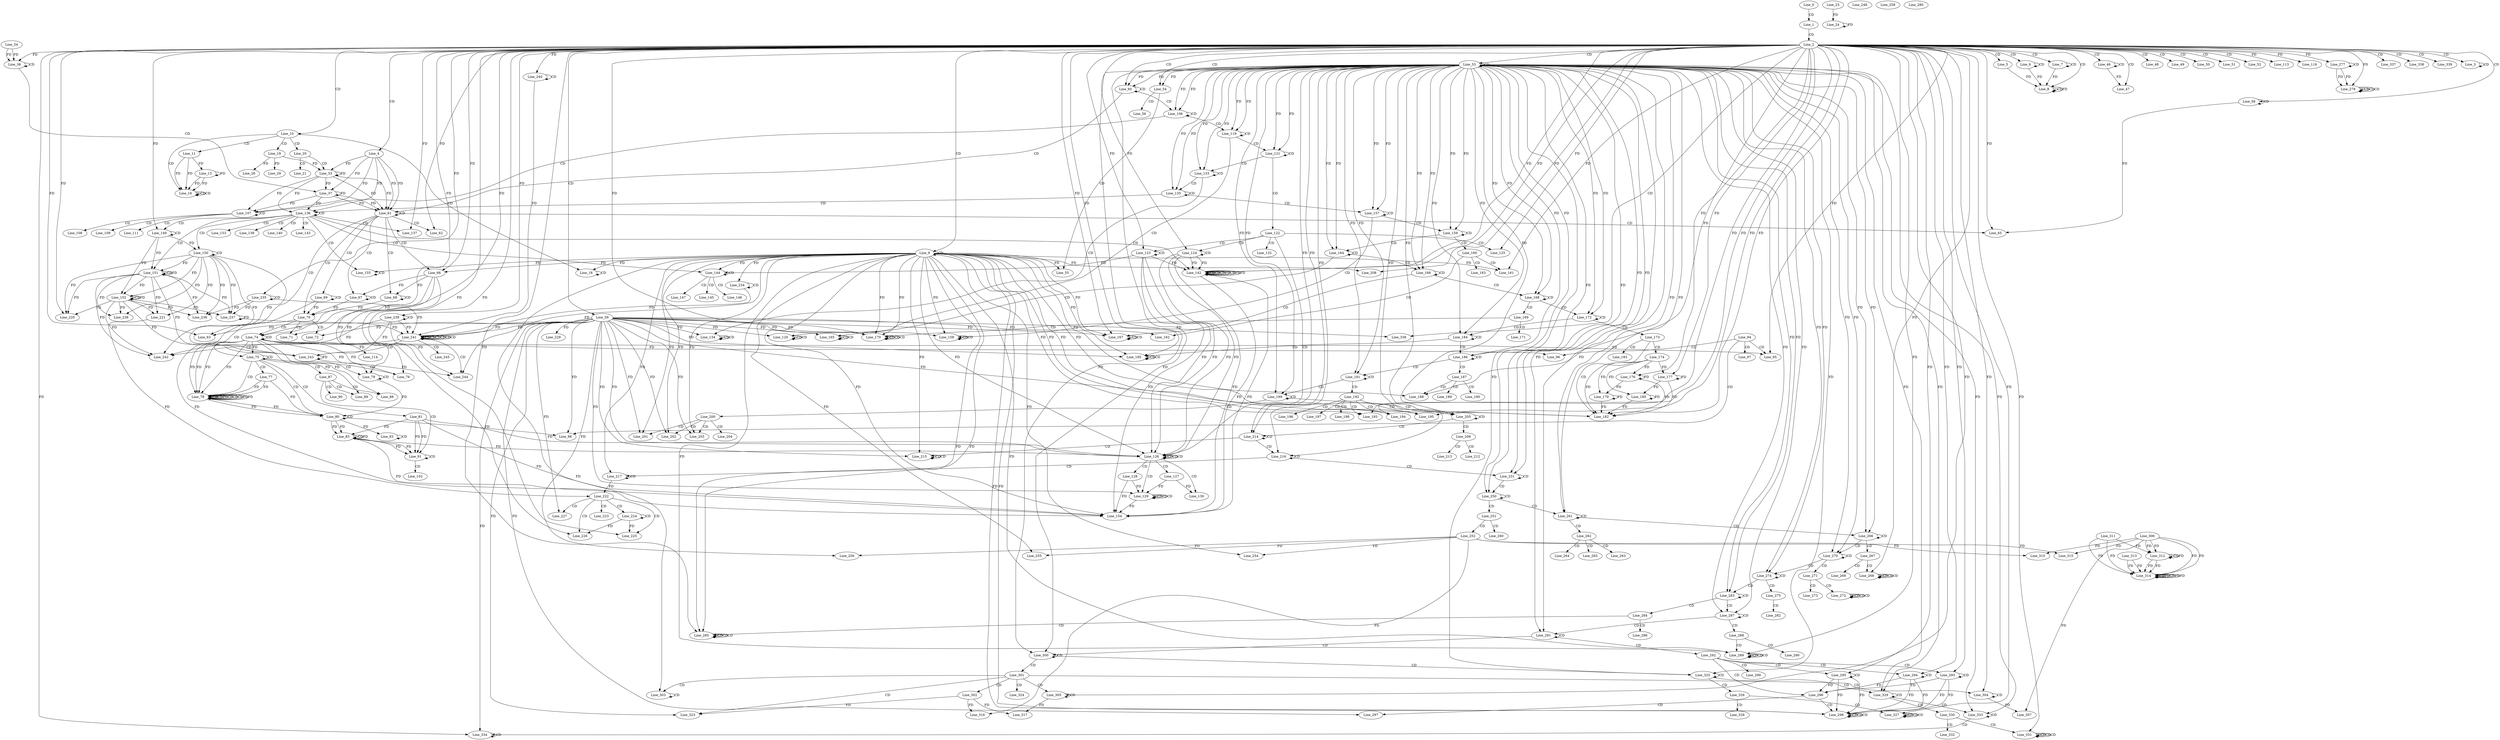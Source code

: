 digraph G {
  Line_0;
  Line_1;
  Line_2;
  Line_3;
  Line_3;
  Line_4;
  Line_5;
  Line_6;
  Line_6;
  Line_7;
  Line_7;
  Line_7;
  Line_8;
  Line_8;
  Line_8;
  Line_9;
  Line_9;
  Line_10;
  Line_11;
  Line_13;
  Line_16;
  Line_16;
  Line_16;
  Line_18;
  Line_18;
  Line_18;
  Line_19;
  Line_20;
  Line_21;
  Line_23;
  Line_24;
  Line_24;
  Line_26;
  Line_29;
  Line_33;
  Line_33;
  Line_34;
  Line_36;
  Line_36;
  Line_36;
  Line_37;
  Line_46;
  Line_46;
  Line_47;
  Line_47;
  Line_48;
  Line_49;
  Line_50;
  Line_51;
  Line_52;
  Line_53;
  Line_53;
  Line_54;
  Line_55;
  Line_56;
  Line_58;
  Line_58;
  Line_59;
  Line_59;
  Line_60;
  Line_60;
  Line_61;
  Line_61;
  Line_62;
  Line_62;
  Line_63;
  Line_65;
  Line_65;
  Line_66;
  Line_66;
  Line_66;
  Line_67;
  Line_67;
  Line_68;
  Line_68;
  Line_69;
  Line_69;
  Line_70;
  Line_70;
  Line_70;
  Line_70;
  Line_70;
  Line_71;
  Line_71;
  Line_72;
  Line_74;
  Line_74;
  Line_74;
  Line_74;
  Line_74;
  Line_75;
  Line_75;
  Line_76;
  Line_76;
  Line_76;
  Line_77;
  Line_78;
  Line_78;
  Line_78;
  Line_78;
  Line_78;
  Line_78;
  Line_78;
  Line_78;
  Line_78;
  Line_78;
  Line_78;
  Line_78;
  Line_79;
  Line_79;
  Line_79;
  Line_80;
  Line_80;
  Line_81;
  Line_83;
  Line_83;
  Line_83;
  Line_87;
  Line_88;
  Line_88;
  Line_88;
  Line_89;
  Line_89;
  Line_89;
  Line_89;
  Line_90;
  Line_91;
  Line_91;
  Line_93;
  Line_93;
  Line_93;
  Line_93;
  Line_94;
  Line_95;
  Line_95;
  Line_95;
  Line_95;
  Line_95;
  Line_96;
  Line_97;
  Line_98;
  Line_98;
  Line_102;
  Line_102;
  Line_106;
  Line_106;
  Line_107;
  Line_107;
  Line_108;
  Line_108;
  Line_109;
  Line_111;
  Line_111;
  Line_113;
  Line_114;
  Line_116;
  Line_119;
  Line_119;
  Line_120;
  Line_120;
  Line_120;
  Line_121;
  Line_121;
  Line_122;
  Line_123;
  Line_123;
  Line_124;
  Line_124;
  Line_125;
  Line_126;
  Line_126;
  Line_126;
  Line_126;
  Line_126;
  Line_126;
  Line_126;
  Line_127;
  Line_128;
  Line_129;
  Line_129;
  Line_129;
  Line_129;
  Line_130;
  Line_132;
  Line_133;
  Line_133;
  Line_134;
  Line_134;
  Line_134;
  Line_135;
  Line_135;
  Line_136;
  Line_136;
  Line_137;
  Line_137;
  Line_138;
  Line_140;
  Line_142;
  Line_142;
  Line_142;
  Line_142;
  Line_142;
  Line_142;
  Line_142;
  Line_143;
  Line_144;
  Line_144;
  Line_144;
  Line_144;
  Line_145;
  Line_146;
  Line_147;
  Line_149;
  Line_149;
  Line_150;
  Line_150;
  Line_151;
  Line_151;
  Line_151;
  Line_152;
  Line_152;
  Line_152;
  Line_153;
  Line_154;
  Line_155;
  Line_155;
  Line_157;
  Line_157;
  Line_158;
  Line_158;
  Line_158;
  Line_158;
  Line_159;
  Line_159;
  Line_160;
  Line_161;
  Line_161;
  Line_162;
  Line_163;
  Line_164;
  Line_164;
  Line_165;
  Line_165;
  Line_165;
  Line_166;
  Line_166;
  Line_167;
  Line_167;
  Line_167;
  Line_167;
  Line_167;
  Line_168;
  Line_168;
  Line_169;
  Line_170;
  Line_170;
  Line_170;
  Line_170;
  Line_170;
  Line_170;
  Line_171;
  Line_172;
  Line_172;
  Line_173;
  Line_174;
  Line_176;
  Line_176;
  Line_176;
  Line_177;
  Line_177;
  Line_177;
  Line_179;
  Line_180;
  Line_180;
  Line_182;
  Line_182;
  Line_182;
  Line_182;
  Line_183;
  Line_184;
  Line_184;
  Line_185;
  Line_185;
  Line_185;
  Line_185;
  Line_185;
  Line_186;
  Line_186;
  Line_187;
  Line_188;
  Line_188;
  Line_188;
  Line_189;
  Line_190;
  Line_191;
  Line_191;
  Line_192;
  Line_193;
  Line_193;
  Line_194;
  Line_194;
  Line_195;
  Line_195;
  Line_196;
  Line_197;
  Line_198;
  Line_199;
  Line_199;
  Line_200;
  Line_201;
  Line_201;
  Line_202;
  Line_202;
  Line_203;
  Line_203;
  Line_204;
  Line_205;
  Line_205;
  Line_206;
  Line_208;
  Line_208;
  Line_212;
  Line_213;
  Line_214;
  Line_214;
  Line_215;
  Line_215;
  Line_215;
  Line_215;
  Line_216;
  Line_216;
  Line_217;
  Line_217;
  Line_220;
  Line_220;
  Line_221;
  Line_222;
  Line_222;
  Line_221;
  Line_222;
  Line_223;
  Line_224;
  Line_224;
  Line_225;
  Line_225;
  Line_226;
  Line_226;
  Line_226;
  Line_227;
  Line_229;
  Line_231;
  Line_231;
  Line_234;
  Line_234;
  Line_235;
  Line_235;
  Line_236;
  Line_236;
  Line_237;
  Line_237;
  Line_238;
  Line_239;
  Line_239;
  Line_240;
  Line_240;
  Line_241;
  Line_241;
  Line_241;
  Line_241;
  Line_241;
  Line_241;
  Line_241;
  Line_241;
  Line_241;
  Line_242;
  Line_242;
  Line_243;
  Line_243;
  Line_244;
  Line_245;
  Line_248;
  Line_250;
  Line_250;
  Line_251;
  Line_252;
  Line_254;
  Line_254;
  Line_255;
  Line_255;
  Line_256;
  Line_256;
  Line_258;
  Line_260;
  Line_261;
  Line_261;
  Line_262;
  Line_263;
  Line_264;
  Line_265;
  Line_266;
  Line_266;
  Line_267;
  Line_268;
  Line_268;
  Line_268;
  Line_268;
  Line_268;
  Line_268;
  Line_269;
  Line_270;
  Line_270;
  Line_271;
  Line_272;
  Line_272;
  Line_272;
  Line_272;
  Line_273;
  Line_274;
  Line_274;
  Line_275;
  Line_277;
  Line_277;
  Line_277;
  Line_278;
  Line_278;
  Line_278;
  Line_278;
  Line_278;
  Line_278;
  Line_280;
  Line_282;
  Line_283;
  Line_283;
  Line_284;
  Line_285;
  Line_285;
  Line_285;
  Line_285;
  Line_285;
  Line_286;
  Line_287;
  Line_287;
  Line_288;
  Line_289;
  Line_289;
  Line_289;
  Line_289;
  Line_289;
  Line_289;
  Line_289;
  Line_289;
  Line_290;
  Line_291;
  Line_291;
  Line_292;
  Line_293;
  Line_293;
  Line_294;
  Line_294;
  Line_295;
  Line_295;
  Line_296;
  Line_296;
  Line_296;
  Line_296;
  Line_297;
  Line_298;
  Line_298;
  Line_298;
  Line_298;
  Line_299;
  Line_300;
  Line_300;
  Line_301;
  Line_302;
  Line_303;
  Line_303;
  Line_303;
  Line_304;
  Line_304;
  Line_305;
  Line_305;
  Line_305;
  Line_307;
  Line_307;
  Line_306;
  Line_307;
  Line_307;
  Line_307;
  Line_307;
  Line_310;
  Line_310;
  Line_312;
  Line_312;
  Line_312;
  Line_312;
  Line_311;
  Line_312;
  Line_312;
  Line_314;
  Line_314;
  Line_314;
  Line_313;
  Line_314;
  Line_314;
  Line_314;
  Line_315;
  Line_315;
  Line_316;
  Line_317;
  Line_317;
  Line_323;
  Line_323;
  Line_324;
  Line_325;
  Line_325;
  Line_326;
  Line_327;
  Line_327;
  Line_327;
  Line_327;
  Line_327;
  Line_328;
  Line_329;
  Line_329;
  Line_330;
  Line_331;
  Line_331;
  Line_331;
  Line_331;
  Line_331;
  Line_331;
  Line_331;
  Line_332;
  Line_333;
  Line_333;
  Line_334;
  Line_334;
  Line_334;
  Line_334;
  Line_334;
  Line_334;
  Line_336;
  Line_337;
  Line_338;
  Line_339;
  Line_0 -> Line_1 [ label="CD" ];
  Line_1 -> Line_2 [ label="CD" ];
  Line_2 -> Line_3 [ label="CD" ];
  Line_3 -> Line_3 [ label="CD" ];
  Line_2 -> Line_4 [ label="CD" ];
  Line_2 -> Line_5 [ label="CD" ];
  Line_2 -> Line_6 [ label="CD" ];
  Line_6 -> Line_6 [ label="CD" ];
  Line_2 -> Line_7 [ label="CD" ];
  Line_7 -> Line_7 [ label="CD" ];
  Line_2 -> Line_8 [ label="CD" ];
  Line_6 -> Line_8 [ label="FD" ];
  Line_7 -> Line_8 [ label="FD" ];
  Line_8 -> Line_8 [ label="CD" ];
  Line_5 -> Line_8 [ label="FD" ];
  Line_8 -> Line_8 [ label="FD" ];
  Line_2 -> Line_9 [ label="CD" ];
  Line_9 -> Line_9 [ label="CD" ];
  Line_2 -> Line_10 [ label="CD" ];
  Line_10 -> Line_11 [ label="CD" ];
  Line_11 -> Line_13 [ label="FD" ];
  Line_13 -> Line_13 [ label="FD" ];
  Line_10 -> Line_16 [ label="CD" ];
  Line_11 -> Line_16 [ label="FD" ];
  Line_13 -> Line_16 [ label="FD" ];
  Line_16 -> Line_16 [ label="CD" ];
  Line_11 -> Line_16 [ label="FD" ];
  Line_13 -> Line_16 [ label="FD" ];
  Line_16 -> Line_16 [ label="CD" ];
  Line_10 -> Line_18 [ label="CD" ];
  Line_18 -> Line_18 [ label="CD" ];
  Line_9 -> Line_18 [ label="FD" ];
  Line_10 -> Line_19 [ label="CD" ];
  Line_10 -> Line_20 [ label="CD" ];
  Line_20 -> Line_21 [ label="CD" ];
  Line_23 -> Line_24 [ label="FD" ];
  Line_24 -> Line_24 [ label="FD" ];
  Line_19 -> Line_26 [ label="FD" ];
  Line_19 -> Line_29 [ label="FD" ];
  Line_20 -> Line_33 [ label="CD" ];
  Line_4 -> Line_33 [ label="FD" ];
  Line_33 -> Line_33 [ label="FD" ];
  Line_19 -> Line_33 [ label="FD" ];
  Line_34 -> Line_36 [ label="FD" ];
  Line_36 -> Line_36 [ label="CD" ];
  Line_34 -> Line_36 [ label="FD" ];
  Line_2 -> Line_36 [ label="FD" ];
  Line_36 -> Line_37 [ label="CD" ];
  Line_4 -> Line_37 [ label="FD" ];
  Line_33 -> Line_37 [ label="FD" ];
  Line_37 -> Line_37 [ label="FD" ];
  Line_2 -> Line_46 [ label="CD" ];
  Line_46 -> Line_46 [ label="CD" ];
  Line_2 -> Line_47 [ label="CD" ];
  Line_46 -> Line_47 [ label="FD" ];
  Line_2 -> Line_48 [ label="CD" ];
  Line_2 -> Line_49 [ label="CD" ];
  Line_2 -> Line_50 [ label="CD" ];
  Line_2 -> Line_51 [ label="CD" ];
  Line_2 -> Line_52 [ label="CD" ];
  Line_2 -> Line_53 [ label="CD" ];
  Line_53 -> Line_53 [ label="CD" ];
  Line_2 -> Line_54 [ label="CD" ];
  Line_53 -> Line_54 [ label="FD" ];
  Line_54 -> Line_55 [ label="CD" ];
  Line_9 -> Line_55 [ label="FD" ];
  Line_54 -> Line_56 [ label="CD" ];
  Line_2 -> Line_58 [ label="CD" ];
  Line_58 -> Line_58 [ label="CD" ];
  Line_2 -> Line_59 [ label="CD" ];
  Line_2 -> Line_60 [ label="CD" ];
  Line_53 -> Line_60 [ label="FD" ];
  Line_60 -> Line_60 [ label="CD" ];
  Line_53 -> Line_60 [ label="FD" ];
  Line_60 -> Line_61 [ label="CD" ];
  Line_4 -> Line_61 [ label="FD" ];
  Line_33 -> Line_61 [ label="FD" ];
  Line_37 -> Line_61 [ label="FD" ];
  Line_61 -> Line_61 [ label="CD" ];
  Line_4 -> Line_61 [ label="FD" ];
  Line_33 -> Line_61 [ label="FD" ];
  Line_37 -> Line_61 [ label="FD" ];
  Line_61 -> Line_62 [ label="CD" ];
  Line_2 -> Line_62 [ label="FD" ];
  Line_61 -> Line_63 [ label="CD" ];
  Line_2 -> Line_63 [ label="FD" ];
  Line_59 -> Line_63 [ label="FD" ];
  Line_61 -> Line_65 [ label="CD" ];
  Line_58 -> Line_65 [ label="FD" ];
  Line_2 -> Line_65 [ label="FD" ];
  Line_61 -> Line_66 [ label="CD" ];
  Line_9 -> Line_66 [ label="FD" ];
  Line_2 -> Line_66 [ label="FD" ];
  Line_61 -> Line_67 [ label="CD" ];
  Line_67 -> Line_67 [ label="CD" ];
  Line_66 -> Line_67 [ label="FD" ];
  Line_61 -> Line_68 [ label="CD" ];
  Line_68 -> Line_68 [ label="CD" ];
  Line_66 -> Line_68 [ label="FD" ];
  Line_61 -> Line_69 [ label="CD" ];
  Line_69 -> Line_69 [ label="CD" ];
  Line_61 -> Line_70 [ label="CD" ];
  Line_67 -> Line_70 [ label="FD" ];
  Line_69 -> Line_70 [ label="FD" ];
  Line_68 -> Line_70 [ label="FD" ];
  Line_70 -> Line_71 [ label="CD" ];
  Line_2 -> Line_71 [ label="FD" ];
  Line_70 -> Line_72 [ label="CD" ];
  Line_59 -> Line_72 [ label="FD" ];
  Line_70 -> Line_74 [ label="CD" ];
  Line_74 -> Line_74 [ label="CD" ];
  Line_2 -> Line_74 [ label="FD" ];
  Line_66 -> Line_74 [ label="FD" ];
  Line_70 -> Line_75 [ label="CD" ];
  Line_74 -> Line_75 [ label="FD" ];
  Line_75 -> Line_75 [ label="CD" ];
  Line_75 -> Line_76 [ label="CD" ];
  Line_74 -> Line_76 [ label="FD" ];
  Line_66 -> Line_76 [ label="FD" ];
  Line_75 -> Line_77 [ label="CD" ];
  Line_75 -> Line_78 [ label="CD" ];
  Line_78 -> Line_78 [ label="CD" ];
  Line_74 -> Line_78 [ label="FD" ];
  Line_78 -> Line_78 [ label="CD" ];
  Line_77 -> Line_78 [ label="FD" ];
  Line_78 -> Line_78 [ label="FD" ];
  Line_74 -> Line_78 [ label="FD" ];
  Line_78 -> Line_78 [ label="CD" ];
  Line_78 -> Line_78 [ label="CD" ];
  Line_74 -> Line_78 [ label="FD" ];
  Line_78 -> Line_78 [ label="CD" ];
  Line_77 -> Line_78 [ label="FD" ];
  Line_78 -> Line_78 [ label="FD" ];
  Line_78 -> Line_78 [ label="FD" ];
  Line_74 -> Line_78 [ label="FD" ];
  Line_75 -> Line_79 [ label="CD" ];
  Line_79 -> Line_79 [ label="CD" ];
  Line_66 -> Line_79 [ label="FD" ];
  Line_74 -> Line_79 [ label="FD" ];
  Line_75 -> Line_80 [ label="CD" ];
  Line_80 -> Line_80 [ label="CD" ];
  Line_79 -> Line_80 [ label="FD" ];
  Line_77 -> Line_80 [ label="FD" ];
  Line_78 -> Line_80 [ label="FD" ];
  Line_78 -> Line_80 [ label="FD" ];
  Line_75 -> Line_81 [ label="CD" ];
  Line_80 -> Line_83 [ label="FD" ];
  Line_83 -> Line_83 [ label="CD" ];
  Line_81 -> Line_83 [ label="FD" ];
  Line_83 -> Line_83 [ label="FD" ];
  Line_80 -> Line_83 [ label="FD" ];
  Line_75 -> Line_87 [ label="CD" ];
  Line_87 -> Line_88 [ label="CD" ];
  Line_74 -> Line_88 [ label="FD" ];
  Line_87 -> Line_89 [ label="CD" ];
  Line_74 -> Line_89 [ label="FD" ];
  Line_87 -> Line_90 [ label="CD" ];
  Line_87 -> Line_91 [ label="CD" ];
  Line_81 -> Line_91 [ label="FD" ];
  Line_83 -> Line_91 [ label="FD" ];
  Line_91 -> Line_91 [ label="CD" ];
  Line_81 -> Line_91 [ label="FD" ];
  Line_83 -> Line_91 [ label="FD" ];
  Line_93 -> Line_93 [ label="CD" ];
  Line_80 -> Line_93 [ label="FD" ];
  Line_94 -> Line_95 [ label="CD" ];
  Line_2 -> Line_95 [ label="FD" ];
  Line_74 -> Line_95 [ label="FD" ];
  Line_94 -> Line_96 [ label="CD" ];
  Line_74 -> Line_96 [ label="FD" ];
  Line_94 -> Line_97 [ label="CD" ];
  Line_94 -> Line_98 [ label="CD" ];
  Line_59 -> Line_98 [ label="FD" ];
  Line_80 -> Line_98 [ label="FD" ];
  Line_91 -> Line_102 [ label="CD" ];
  Line_60 -> Line_106 [ label="CD" ];
  Line_53 -> Line_106 [ label="FD" ];
  Line_106 -> Line_106 [ label="CD" ];
  Line_53 -> Line_106 [ label="FD" ];
  Line_106 -> Line_107 [ label="CD" ];
  Line_107 -> Line_107 [ label="CD" ];
  Line_4 -> Line_107 [ label="FD" ];
  Line_33 -> Line_107 [ label="FD" ];
  Line_37 -> Line_107 [ label="FD" ];
  Line_107 -> Line_108 [ label="CD" ];
  Line_107 -> Line_109 [ label="CD" ];
  Line_107 -> Line_111 [ label="CD" ];
  Line_2 -> Line_113 [ label="FD" ];
  Line_74 -> Line_114 [ label="FD" ];
  Line_2 -> Line_116 [ label="FD" ];
  Line_106 -> Line_119 [ label="CD" ];
  Line_53 -> Line_119 [ label="FD" ];
  Line_119 -> Line_119 [ label="CD" ];
  Line_53 -> Line_119 [ label="FD" ];
  Line_119 -> Line_120 [ label="CD" ];
  Line_120 -> Line_120 [ label="CD" ];
  Line_59 -> Line_120 [ label="FD" ];
  Line_120 -> Line_120 [ label="CD" ];
  Line_119 -> Line_121 [ label="CD" ];
  Line_53 -> Line_121 [ label="FD" ];
  Line_121 -> Line_121 [ label="CD" ];
  Line_53 -> Line_121 [ label="FD" ];
  Line_121 -> Line_122 [ label="CD" ];
  Line_122 -> Line_123 [ label="CD" ];
  Line_123 -> Line_123 [ label="CD" ];
  Line_2 -> Line_123 [ label="FD" ];
  Line_122 -> Line_124 [ label="CD" ];
  Line_124 -> Line_124 [ label="CD" ];
  Line_2 -> Line_124 [ label="FD" ];
  Line_122 -> Line_125 [ label="CD" ];
  Line_2 -> Line_125 [ label="FD" ];
  Line_122 -> Line_126 [ label="CD" ];
  Line_126 -> Line_126 [ label="CD" ];
  Line_123 -> Line_126 [ label="FD" ];
  Line_126 -> Line_126 [ label="CD" ];
  Line_124 -> Line_126 [ label="FD" ];
  Line_126 -> Line_126 [ label="CD" ];
  Line_59 -> Line_126 [ label="FD" ];
  Line_9 -> Line_126 [ label="FD" ];
  Line_123 -> Line_126 [ label="FD" ];
  Line_124 -> Line_126 [ label="FD" ];
  Line_81 -> Line_126 [ label="FD" ];
  Line_83 -> Line_126 [ label="FD" ];
  Line_126 -> Line_127 [ label="CD" ];
  Line_126 -> Line_128 [ label="CD" ];
  Line_126 -> Line_129 [ label="CD" ];
  Line_129 -> Line_129 [ label="CD" ];
  Line_129 -> Line_129 [ label="FD" ];
  Line_128 -> Line_129 [ label="FD" ];
  Line_127 -> Line_129 [ label="FD" ];
  Line_129 -> Line_129 [ label="CD" ];
  Line_59 -> Line_129 [ label="FD" ];
  Line_126 -> Line_130 [ label="CD" ];
  Line_127 -> Line_130 [ label="FD" ];
  Line_122 -> Line_132 [ label="CD" ];
  Line_121 -> Line_133 [ label="CD" ];
  Line_53 -> Line_133 [ label="FD" ];
  Line_133 -> Line_133 [ label="CD" ];
  Line_53 -> Line_133 [ label="FD" ];
  Line_133 -> Line_134 [ label="CD" ];
  Line_134 -> Line_134 [ label="CD" ];
  Line_59 -> Line_134 [ label="FD" ];
  Line_134 -> Line_134 [ label="CD" ];
  Line_133 -> Line_135 [ label="CD" ];
  Line_53 -> Line_135 [ label="FD" ];
  Line_135 -> Line_135 [ label="CD" ];
  Line_53 -> Line_135 [ label="FD" ];
  Line_135 -> Line_136 [ label="CD" ];
  Line_136 -> Line_136 [ label="CD" ];
  Line_4 -> Line_136 [ label="FD" ];
  Line_33 -> Line_136 [ label="FD" ];
  Line_37 -> Line_136 [ label="FD" ];
  Line_136 -> Line_137 [ label="CD" ];
  Line_2 -> Line_137 [ label="FD" ];
  Line_136 -> Line_138 [ label="CD" ];
  Line_136 -> Line_140 [ label="CD" ];
  Line_136 -> Line_142 [ label="CD" ];
  Line_142 -> Line_142 [ label="CD" ];
  Line_142 -> Line_142 [ label="CD" ];
  Line_123 -> Line_142 [ label="FD" ];
  Line_142 -> Line_142 [ label="CD" ];
  Line_124 -> Line_142 [ label="FD" ];
  Line_142 -> Line_142 [ label="FD" ];
  Line_2 -> Line_142 [ label="FD" ];
  Line_142 -> Line_142 [ label="CD" ];
  Line_124 -> Line_142 [ label="FD" ];
  Line_142 -> Line_142 [ label="FD" ];
  Line_142 -> Line_142 [ label="FD" ];
  Line_2 -> Line_142 [ label="FD" ];
  Line_136 -> Line_143 [ label="CD" ];
  Line_136 -> Line_144 [ label="CD" ];
  Line_144 -> Line_144 [ label="CD" ];
  Line_123 -> Line_144 [ label="FD" ];
  Line_9 -> Line_144 [ label="FD" ];
  Line_144 -> Line_145 [ label="CD" ];
  Line_144 -> Line_146 [ label="CD" ];
  Line_144 -> Line_147 [ label="CD" ];
  Line_136 -> Line_149 [ label="CD" ];
  Line_149 -> Line_149 [ label="CD" ];
  Line_2 -> Line_149 [ label="FD" ];
  Line_136 -> Line_150 [ label="CD" ];
  Line_150 -> Line_150 [ label="CD" ];
  Line_149 -> Line_150 [ label="FD" ];
  Line_136 -> Line_151 [ label="CD" ];
  Line_151 -> Line_151 [ label="CD" ];
  Line_150 -> Line_151 [ label="FD" ];
  Line_151 -> Line_151 [ label="FD" ];
  Line_149 -> Line_151 [ label="FD" ];
  Line_152 -> Line_152 [ label="CD" ];
  Line_150 -> Line_152 [ label="FD" ];
  Line_151 -> Line_152 [ label="FD" ];
  Line_152 -> Line_152 [ label="FD" ];
  Line_149 -> Line_152 [ label="FD" ];
  Line_136 -> Line_153 [ label="CD" ];
  Line_9 -> Line_154 [ label="FD" ];
  Line_123 -> Line_154 [ label="FD" ];
  Line_124 -> Line_154 [ label="FD" ];
  Line_142 -> Line_154 [ label="FD" ];
  Line_142 -> Line_154 [ label="FD" ];
  Line_129 -> Line_154 [ label="FD" ];
  Line_128 -> Line_154 [ label="FD" ];
  Line_69 -> Line_154 [ label="FD" ];
  Line_81 -> Line_154 [ label="FD" ];
  Line_83 -> Line_154 [ label="FD" ];
  Line_136 -> Line_155 [ label="CD" ];
  Line_155 -> Line_155 [ label="CD" ];
  Line_9 -> Line_155 [ label="FD" ];
  Line_135 -> Line_157 [ label="CD" ];
  Line_53 -> Line_157 [ label="FD" ];
  Line_157 -> Line_157 [ label="CD" ];
  Line_53 -> Line_157 [ label="FD" ];
  Line_157 -> Line_158 [ label="CD" ];
  Line_158 -> Line_158 [ label="CD" ];
  Line_59 -> Line_158 [ label="FD" ];
  Line_9 -> Line_158 [ label="FD" ];
  Line_158 -> Line_158 [ label="CD" ];
  Line_157 -> Line_159 [ label="CD" ];
  Line_53 -> Line_159 [ label="FD" ];
  Line_159 -> Line_159 [ label="CD" ];
  Line_53 -> Line_159 [ label="FD" ];
  Line_159 -> Line_160 [ label="CD" ];
  Line_160 -> Line_161 [ label="CD" ];
  Line_9 -> Line_161 [ label="FD" ];
  Line_2 -> Line_161 [ label="FD" ];
  Line_160 -> Line_162 [ label="CD" ];
  Line_59 -> Line_162 [ label="FD" ];
  Line_160 -> Line_163 [ label="CD" ];
  Line_159 -> Line_164 [ label="CD" ];
  Line_53 -> Line_164 [ label="FD" ];
  Line_164 -> Line_164 [ label="CD" ];
  Line_53 -> Line_164 [ label="FD" ];
  Line_164 -> Line_165 [ label="CD" ];
  Line_165 -> Line_165 [ label="CD" ];
  Line_59 -> Line_165 [ label="FD" ];
  Line_165 -> Line_165 [ label="CD" ];
  Line_164 -> Line_166 [ label="CD" ];
  Line_53 -> Line_166 [ label="FD" ];
  Line_166 -> Line_166 [ label="CD" ];
  Line_53 -> Line_166 [ label="FD" ];
  Line_166 -> Line_167 [ label="CD" ];
  Line_167 -> Line_167 [ label="CD" ];
  Line_59 -> Line_167 [ label="FD" ];
  Line_9 -> Line_167 [ label="FD" ];
  Line_2 -> Line_167 [ label="FD" ];
  Line_167 -> Line_167 [ label="CD" ];
  Line_166 -> Line_168 [ label="CD" ];
  Line_53 -> Line_168 [ label="FD" ];
  Line_168 -> Line_168 [ label="CD" ];
  Line_53 -> Line_168 [ label="FD" ];
  Line_168 -> Line_169 [ label="CD" ];
  Line_169 -> Line_170 [ label="CD" ];
  Line_9 -> Line_170 [ label="FD" ];
  Line_170 -> Line_170 [ label="CD" ];
  Line_9 -> Line_170 [ label="FD" ];
  Line_2 -> Line_170 [ label="FD" ];
  Line_170 -> Line_170 [ label="CD" ];
  Line_170 -> Line_170 [ label="CD" ];
  Line_59 -> Line_170 [ label="FD" ];
  Line_169 -> Line_171 [ label="CD" ];
  Line_168 -> Line_172 [ label="CD" ];
  Line_53 -> Line_172 [ label="FD" ];
  Line_172 -> Line_172 [ label="CD" ];
  Line_53 -> Line_172 [ label="FD" ];
  Line_172 -> Line_173 [ label="CD" ];
  Line_173 -> Line_174 [ label="CD" ];
  Line_174 -> Line_176 [ label="FD" ];
  Line_176 -> Line_176 [ label="FD" ];
  Line_2 -> Line_176 [ label="FD" ];
  Line_174 -> Line_177 [ label="FD" ];
  Line_177 -> Line_177 [ label="FD" ];
  Line_2 -> Line_177 [ label="FD" ];
  Line_174 -> Line_179 [ label="FD" ];
  Line_176 -> Line_179 [ label="FD" ];
  Line_179 -> Line_179 [ label="FD" ];
  Line_174 -> Line_180 [ label="FD" ];
  Line_177 -> Line_180 [ label="FD" ];
  Line_180 -> Line_180 [ label="FD" ];
  Line_173 -> Line_182 [ label="CD" ];
  Line_59 -> Line_182 [ label="FD" ];
  Line_9 -> Line_182 [ label="FD" ];
  Line_174 -> Line_182 [ label="FD" ];
  Line_176 -> Line_182 [ label="FD" ];
  Line_179 -> Line_182 [ label="FD" ];
  Line_177 -> Line_182 [ label="FD" ];
  Line_180 -> Line_182 [ label="FD" ];
  Line_2 -> Line_182 [ label="FD" ];
  Line_173 -> Line_183 [ label="CD" ];
  Line_172 -> Line_184 [ label="CD" ];
  Line_53 -> Line_184 [ label="FD" ];
  Line_184 -> Line_184 [ label="CD" ];
  Line_53 -> Line_184 [ label="FD" ];
  Line_184 -> Line_185 [ label="CD" ];
  Line_185 -> Line_185 [ label="CD" ];
  Line_59 -> Line_185 [ label="FD" ];
  Line_9 -> Line_185 [ label="FD" ];
  Line_2 -> Line_185 [ label="FD" ];
  Line_185 -> Line_185 [ label="CD" ];
  Line_184 -> Line_186 [ label="CD" ];
  Line_53 -> Line_186 [ label="FD" ];
  Line_186 -> Line_186 [ label="CD" ];
  Line_53 -> Line_186 [ label="FD" ];
  Line_186 -> Line_187 [ label="CD" ];
  Line_187 -> Line_188 [ label="CD" ];
  Line_9 -> Line_188 [ label="FD" ];
  Line_2 -> Line_188 [ label="FD" ];
  Line_187 -> Line_189 [ label="CD" ];
  Line_187 -> Line_190 [ label="CD" ];
  Line_186 -> Line_191 [ label="CD" ];
  Line_53 -> Line_191 [ label="FD" ];
  Line_191 -> Line_191 [ label="CD" ];
  Line_53 -> Line_191 [ label="FD" ];
  Line_191 -> Line_192 [ label="CD" ];
  Line_192 -> Line_193 [ label="CD" ];
  Line_9 -> Line_193 [ label="FD" ];
  Line_2 -> Line_193 [ label="FD" ];
  Line_192 -> Line_194 [ label="CD" ];
  Line_9 -> Line_194 [ label="FD" ];
  Line_2 -> Line_194 [ label="FD" ];
  Line_192 -> Line_195 [ label="CD" ];
  Line_9 -> Line_195 [ label="FD" ];
  Line_2 -> Line_195 [ label="FD" ];
  Line_192 -> Line_196 [ label="CD" ];
  Line_192 -> Line_197 [ label="CD" ];
  Line_192 -> Line_198 [ label="CD" ];
  Line_191 -> Line_199 [ label="CD" ];
  Line_53 -> Line_199 [ label="FD" ];
  Line_199 -> Line_199 [ label="CD" ];
  Line_53 -> Line_199 [ label="FD" ];
  Line_199 -> Line_200 [ label="CD" ];
  Line_200 -> Line_201 [ label="CD" ];
  Line_59 -> Line_201 [ label="FD" ];
  Line_9 -> Line_201 [ label="FD" ];
  Line_200 -> Line_202 [ label="CD" ];
  Line_59 -> Line_202 [ label="FD" ];
  Line_9 -> Line_202 [ label="FD" ];
  Line_200 -> Line_203 [ label="CD" ];
  Line_59 -> Line_203 [ label="FD" ];
  Line_9 -> Line_203 [ label="FD" ];
  Line_200 -> Line_204 [ label="CD" ];
  Line_199 -> Line_205 [ label="CD" ];
  Line_53 -> Line_205 [ label="FD" ];
  Line_205 -> Line_205 [ label="CD" ];
  Line_53 -> Line_205 [ label="FD" ];
  Line_205 -> Line_206 [ label="CD" ];
  Line_9 -> Line_208 [ label="FD" ];
  Line_2 -> Line_208 [ label="FD" ];
  Line_206 -> Line_212 [ label="CD" ];
  Line_206 -> Line_213 [ label="CD" ];
  Line_205 -> Line_214 [ label="CD" ];
  Line_53 -> Line_214 [ label="FD" ];
  Line_214 -> Line_214 [ label="CD" ];
  Line_53 -> Line_214 [ label="FD" ];
  Line_214 -> Line_215 [ label="CD" ];
  Line_215 -> Line_215 [ label="CD" ];
  Line_59 -> Line_215 [ label="FD" ];
  Line_9 -> Line_215 [ label="FD" ];
  Line_215 -> Line_215 [ label="CD" ];
  Line_214 -> Line_216 [ label="CD" ];
  Line_53 -> Line_216 [ label="FD" ];
  Line_216 -> Line_216 [ label="CD" ];
  Line_53 -> Line_216 [ label="FD" ];
  Line_216 -> Line_217 [ label="CD" ];
  Line_217 -> Line_217 [ label="CD" ];
  Line_9 -> Line_217 [ label="FD" ];
  Line_150 -> Line_220 [ label="FD" ];
  Line_151 -> Line_220 [ label="FD" ];
  Line_152 -> Line_220 [ label="FD" ];
  Line_2 -> Line_220 [ label="FD" ];
  Line_150 -> Line_221 [ label="FD" ];
  Line_151 -> Line_221 [ label="FD" ];
  Line_152 -> Line_221 [ label="FD" ];
  Line_217 -> Line_222 [ label="FD" ];
  Line_221 -> Line_222 [ label="FD" ];
  Line_222 -> Line_223 [ label="CD" ];
  Line_222 -> Line_224 [ label="CD" ];
  Line_224 -> Line_224 [ label="CD" ];
  Line_222 -> Line_225 [ label="CD" ];
  Line_2 -> Line_225 [ label="FD" ];
  Line_224 -> Line_225 [ label="FD" ];
  Line_222 -> Line_226 [ label="CD" ];
  Line_2 -> Line_226 [ label="FD" ];
  Line_224 -> Line_226 [ label="FD" ];
  Line_222 -> Line_227 [ label="CD" ];
  Line_59 -> Line_227 [ label="FD" ];
  Line_59 -> Line_229 [ label="FD" ];
  Line_216 -> Line_231 [ label="CD" ];
  Line_53 -> Line_231 [ label="FD" ];
  Line_231 -> Line_231 [ label="CD" ];
  Line_53 -> Line_231 [ label="FD" ];
  Line_234 -> Line_234 [ label="CD" ];
  Line_9 -> Line_234 [ label="FD" ];
  Line_235 -> Line_235 [ label="CD" ];
  Line_2 -> Line_235 [ label="FD" ];
  Line_150 -> Line_236 [ label="FD" ];
  Line_151 -> Line_236 [ label="FD" ];
  Line_152 -> Line_236 [ label="FD" ];
  Line_235 -> Line_236 [ label="FD" ];
  Line_235 -> Line_237 [ label="FD" ];
  Line_237 -> Line_237 [ label="FD" ];
  Line_150 -> Line_237 [ label="FD" ];
  Line_151 -> Line_237 [ label="FD" ];
  Line_152 -> Line_237 [ label="FD" ];
  Line_150 -> Line_238 [ label="FD" ];
  Line_151 -> Line_238 [ label="FD" ];
  Line_152 -> Line_238 [ label="FD" ];
  Line_239 -> Line_239 [ label="CD" ];
  Line_2 -> Line_239 [ label="FD" ];
  Line_240 -> Line_240 [ label="CD" ];
  Line_2 -> Line_240 [ label="FD" ];
  Line_241 -> Line_241 [ label="CD" ];
  Line_241 -> Line_241 [ label="CD" ];
  Line_234 -> Line_241 [ label="FD" ];
  Line_235 -> Line_241 [ label="FD" ];
  Line_237 -> Line_241 [ label="FD" ];
  Line_241 -> Line_241 [ label="CD" ];
  Line_59 -> Line_241 [ label="FD" ];
  Line_241 -> Line_241 [ label="CD" ];
  Line_241 -> Line_241 [ label="CD" ];
  Line_239 -> Line_241 [ label="FD" ];
  Line_240 -> Line_241 [ label="FD" ];
  Line_241 -> Line_241 [ label="CD" ];
  Line_59 -> Line_241 [ label="FD" ];
  Line_241 -> Line_242 [ label="CD" ];
  Line_150 -> Line_242 [ label="FD" ];
  Line_151 -> Line_242 [ label="FD" ];
  Line_152 -> Line_242 [ label="FD" ];
  Line_239 -> Line_242 [ label="FD" ];
  Line_241 -> Line_243 [ label="CD" ];
  Line_239 -> Line_243 [ label="FD" ];
  Line_243 -> Line_243 [ label="FD" ];
  Line_150 -> Line_243 [ label="FD" ];
  Line_151 -> Line_243 [ label="FD" ];
  Line_152 -> Line_243 [ label="FD" ];
  Line_241 -> Line_244 [ label="CD" ];
  Line_9 -> Line_244 [ label="FD" ];
  Line_239 -> Line_244 [ label="FD" ];
  Line_243 -> Line_244 [ label="FD" ];
  Line_241 -> Line_245 [ label="CD" ];
  Line_231 -> Line_250 [ label="CD" ];
  Line_53 -> Line_250 [ label="FD" ];
  Line_250 -> Line_250 [ label="CD" ];
  Line_53 -> Line_250 [ label="FD" ];
  Line_250 -> Line_251 [ label="CD" ];
  Line_251 -> Line_252 [ label="CD" ];
  Line_252 -> Line_254 [ label="FD" ];
  Line_9 -> Line_254 [ label="FD" ];
  Line_252 -> Line_255 [ label="FD" ];
  Line_9 -> Line_255 [ label="FD" ];
  Line_59 -> Line_256 [ label="FD" ];
  Line_252 -> Line_256 [ label="FD" ];
  Line_251 -> Line_260 [ label="CD" ];
  Line_250 -> Line_261 [ label="CD" ];
  Line_53 -> Line_261 [ label="FD" ];
  Line_261 -> Line_261 [ label="CD" ];
  Line_53 -> Line_261 [ label="FD" ];
  Line_261 -> Line_262 [ label="CD" ];
  Line_262 -> Line_263 [ label="CD" ];
  Line_262 -> Line_264 [ label="CD" ];
  Line_262 -> Line_265 [ label="CD" ];
  Line_261 -> Line_266 [ label="CD" ];
  Line_53 -> Line_266 [ label="FD" ];
  Line_266 -> Line_266 [ label="CD" ];
  Line_53 -> Line_266 [ label="FD" ];
  Line_266 -> Line_267 [ label="CD" ];
  Line_267 -> Line_268 [ label="CD" ];
  Line_268 -> Line_268 [ label="CD" ];
  Line_2 -> Line_268 [ label="FD" ];
  Line_268 -> Line_268 [ label="CD" ];
  Line_268 -> Line_268 [ label="CD" ];
  Line_267 -> Line_269 [ label="CD" ];
  Line_266 -> Line_270 [ label="CD" ];
  Line_53 -> Line_270 [ label="FD" ];
  Line_270 -> Line_270 [ label="CD" ];
  Line_53 -> Line_270 [ label="FD" ];
  Line_270 -> Line_271 [ label="CD" ];
  Line_271 -> Line_272 [ label="CD" ];
  Line_272 -> Line_272 [ label="CD" ];
  Line_272 -> Line_272 [ label="CD" ];
  Line_272 -> Line_272 [ label="CD" ];
  Line_271 -> Line_273 [ label="CD" ];
  Line_270 -> Line_274 [ label="CD" ];
  Line_53 -> Line_274 [ label="FD" ];
  Line_274 -> Line_274 [ label="CD" ];
  Line_53 -> Line_274 [ label="FD" ];
  Line_274 -> Line_275 [ label="CD" ];
  Line_277 -> Line_277 [ label="CD" ];
  Line_2 -> Line_277 [ label="FD" ];
  Line_277 -> Line_278 [ label="FD" ];
  Line_278 -> Line_278 [ label="CD" ];
  Line_277 -> Line_278 [ label="FD" ];
  Line_2 -> Line_278 [ label="FD" ];
  Line_278 -> Line_278 [ label="CD" ];
  Line_278 -> Line_278 [ label="CD" ];
  Line_275 -> Line_282 [ label="CD" ];
  Line_274 -> Line_283 [ label="CD" ];
  Line_53 -> Line_283 [ label="FD" ];
  Line_283 -> Line_283 [ label="CD" ];
  Line_53 -> Line_283 [ label="FD" ];
  Line_283 -> Line_284 [ label="CD" ];
  Line_284 -> Line_285 [ label="CD" ];
  Line_9 -> Line_285 [ label="FD" ];
  Line_285 -> Line_285 [ label="CD" ];
  Line_9 -> Line_285 [ label="FD" ];
  Line_2 -> Line_285 [ label="FD" ];
  Line_285 -> Line_285 [ label="CD" ];
  Line_285 -> Line_285 [ label="CD" ];
  Line_284 -> Line_286 [ label="CD" ];
  Line_283 -> Line_287 [ label="CD" ];
  Line_53 -> Line_287 [ label="FD" ];
  Line_287 -> Line_287 [ label="CD" ];
  Line_53 -> Line_287 [ label="FD" ];
  Line_287 -> Line_288 [ label="CD" ];
  Line_288 -> Line_289 [ label="CD" ];
  Line_9 -> Line_289 [ label="FD" ];
  Line_289 -> Line_289 [ label="CD" ];
  Line_9 -> Line_289 [ label="FD" ];
  Line_2 -> Line_289 [ label="FD" ];
  Line_289 -> Line_289 [ label="CD" ];
  Line_289 -> Line_289 [ label="CD" ];
  Line_288 -> Line_290 [ label="CD" ];
  Line_287 -> Line_291 [ label="CD" ];
  Line_53 -> Line_291 [ label="FD" ];
  Line_291 -> Line_291 [ label="CD" ];
  Line_53 -> Line_291 [ label="FD" ];
  Line_291 -> Line_292 [ label="CD" ];
  Line_292 -> Line_293 [ label="CD" ];
  Line_293 -> Line_293 [ label="CD" ];
  Line_2 -> Line_293 [ label="FD" ];
  Line_292 -> Line_294 [ label="CD" ];
  Line_294 -> Line_294 [ label="CD" ];
  Line_2 -> Line_294 [ label="FD" ];
  Line_292 -> Line_295 [ label="CD" ];
  Line_295 -> Line_295 [ label="CD" ];
  Line_2 -> Line_295 [ label="FD" ];
  Line_292 -> Line_296 [ label="CD" ];
  Line_293 -> Line_296 [ label="FD" ];
  Line_294 -> Line_296 [ label="FD" ];
  Line_295 -> Line_296 [ label="FD" ];
  Line_296 -> Line_297 [ label="CD" ];
  Line_59 -> Line_297 [ label="FD" ];
  Line_296 -> Line_298 [ label="CD" ];
  Line_9 -> Line_298 [ label="FD" ];
  Line_293 -> Line_298 [ label="FD" ];
  Line_294 -> Line_298 [ label="FD" ];
  Line_295 -> Line_298 [ label="FD" ];
  Line_298 -> Line_298 [ label="CD" ];
  Line_9 -> Line_298 [ label="FD" ];
  Line_293 -> Line_298 [ label="FD" ];
  Line_294 -> Line_298 [ label="FD" ];
  Line_295 -> Line_298 [ label="FD" ];
  Line_298 -> Line_298 [ label="CD" ];
  Line_298 -> Line_298 [ label="CD" ];
  Line_292 -> Line_299 [ label="CD" ];
  Line_291 -> Line_300 [ label="CD" ];
  Line_53 -> Line_300 [ label="FD" ];
  Line_300 -> Line_300 [ label="CD" ];
  Line_53 -> Line_300 [ label="FD" ];
  Line_300 -> Line_301 [ label="CD" ];
  Line_301 -> Line_302 [ label="CD" ];
  Line_301 -> Line_303 [ label="CD" ];
  Line_303 -> Line_303 [ label="CD" ];
  Line_9 -> Line_303 [ label="FD" ];
  Line_301 -> Line_304 [ label="CD" ];
  Line_304 -> Line_304 [ label="CD" ];
  Line_2 -> Line_304 [ label="FD" ];
  Line_301 -> Line_305 [ label="CD" ];
  Line_305 -> Line_305 [ label="CD" ];
  Line_2 -> Line_305 [ label="FD" ];
  Line_304 -> Line_307 [ label="FD" ];
  Line_306 -> Line_307 [ label="FD" ];
  Line_252 -> Line_310 [ label="FD" ];
  Line_306 -> Line_310 [ label="FD" ];
  Line_306 -> Line_312 [ label="FD" ];
  Line_312 -> Line_312 [ label="CD" ];
  Line_311 -> Line_312 [ label="FD" ];
  Line_312 -> Line_312 [ label="FD" ];
  Line_306 -> Line_312 [ label="FD" ];
  Line_311 -> Line_314 [ label="FD" ];
  Line_312 -> Line_314 [ label="FD" ];
  Line_314 -> Line_314 [ label="CD" ];
  Line_313 -> Line_314 [ label="FD" ];
  Line_314 -> Line_314 [ label="FD" ];
  Line_311 -> Line_314 [ label="FD" ];
  Line_312 -> Line_314 [ label="FD" ];
  Line_306 -> Line_314 [ label="FD" ];
  Line_314 -> Line_314 [ label="CD" ];
  Line_313 -> Line_314 [ label="FD" ];
  Line_314 -> Line_314 [ label="FD" ];
  Line_314 -> Line_314 [ label="FD" ];
  Line_306 -> Line_314 [ label="FD" ];
  Line_252 -> Line_315 [ label="FD" ];
  Line_306 -> Line_315 [ label="FD" ];
  Line_302 -> Line_316 [ label="FD" ];
  Line_252 -> Line_316 [ label="FD" ];
  Line_305 -> Line_317 [ label="FD" ];
  Line_302 -> Line_317 [ label="FD" ];
  Line_301 -> Line_323 [ label="CD" ];
  Line_59 -> Line_323 [ label="FD" ];
  Line_302 -> Line_323 [ label="FD" ];
  Line_301 -> Line_324 [ label="CD" ];
  Line_300 -> Line_325 [ label="CD" ];
  Line_53 -> Line_325 [ label="FD" ];
  Line_325 -> Line_325 [ label="CD" ];
  Line_53 -> Line_325 [ label="FD" ];
  Line_325 -> Line_326 [ label="CD" ];
  Line_326 -> Line_327 [ label="CD" ];
  Line_327 -> Line_327 [ label="CD" ];
  Line_2 -> Line_327 [ label="FD" ];
  Line_327 -> Line_327 [ label="CD" ];
  Line_327 -> Line_327 [ label="CD" ];
  Line_326 -> Line_328 [ label="CD" ];
  Line_325 -> Line_329 [ label="CD" ];
  Line_53 -> Line_329 [ label="FD" ];
  Line_329 -> Line_329 [ label="CD" ];
  Line_53 -> Line_329 [ label="FD" ];
  Line_329 -> Line_330 [ label="CD" ];
  Line_330 -> Line_331 [ label="CD" ];
  Line_331 -> Line_331 [ label="CD" ];
  Line_2 -> Line_331 [ label="FD" ];
  Line_331 -> Line_331 [ label="CD" ];
  Line_331 -> Line_331 [ label="CD" ];
  Line_330 -> Line_332 [ label="CD" ];
  Line_329 -> Line_333 [ label="CD" ];
  Line_53 -> Line_333 [ label="FD" ];
  Line_333 -> Line_333 [ label="CD" ];
  Line_53 -> Line_333 [ label="FD" ];
  Line_333 -> Line_334 [ label="CD" ];
  Line_59 -> Line_334 [ label="FD" ];
  Line_334 -> Line_334 [ label="CD" ];
  Line_2 -> Line_334 [ label="FD" ];
  Line_2 -> Line_336 [ label="CD" ];
  Line_59 -> Line_336 [ label="FD" ];
  Line_2 -> Line_337 [ label="CD" ];
  Line_2 -> Line_338 [ label="CD" ];
  Line_2 -> Line_339 [ label="CD" ];
}
